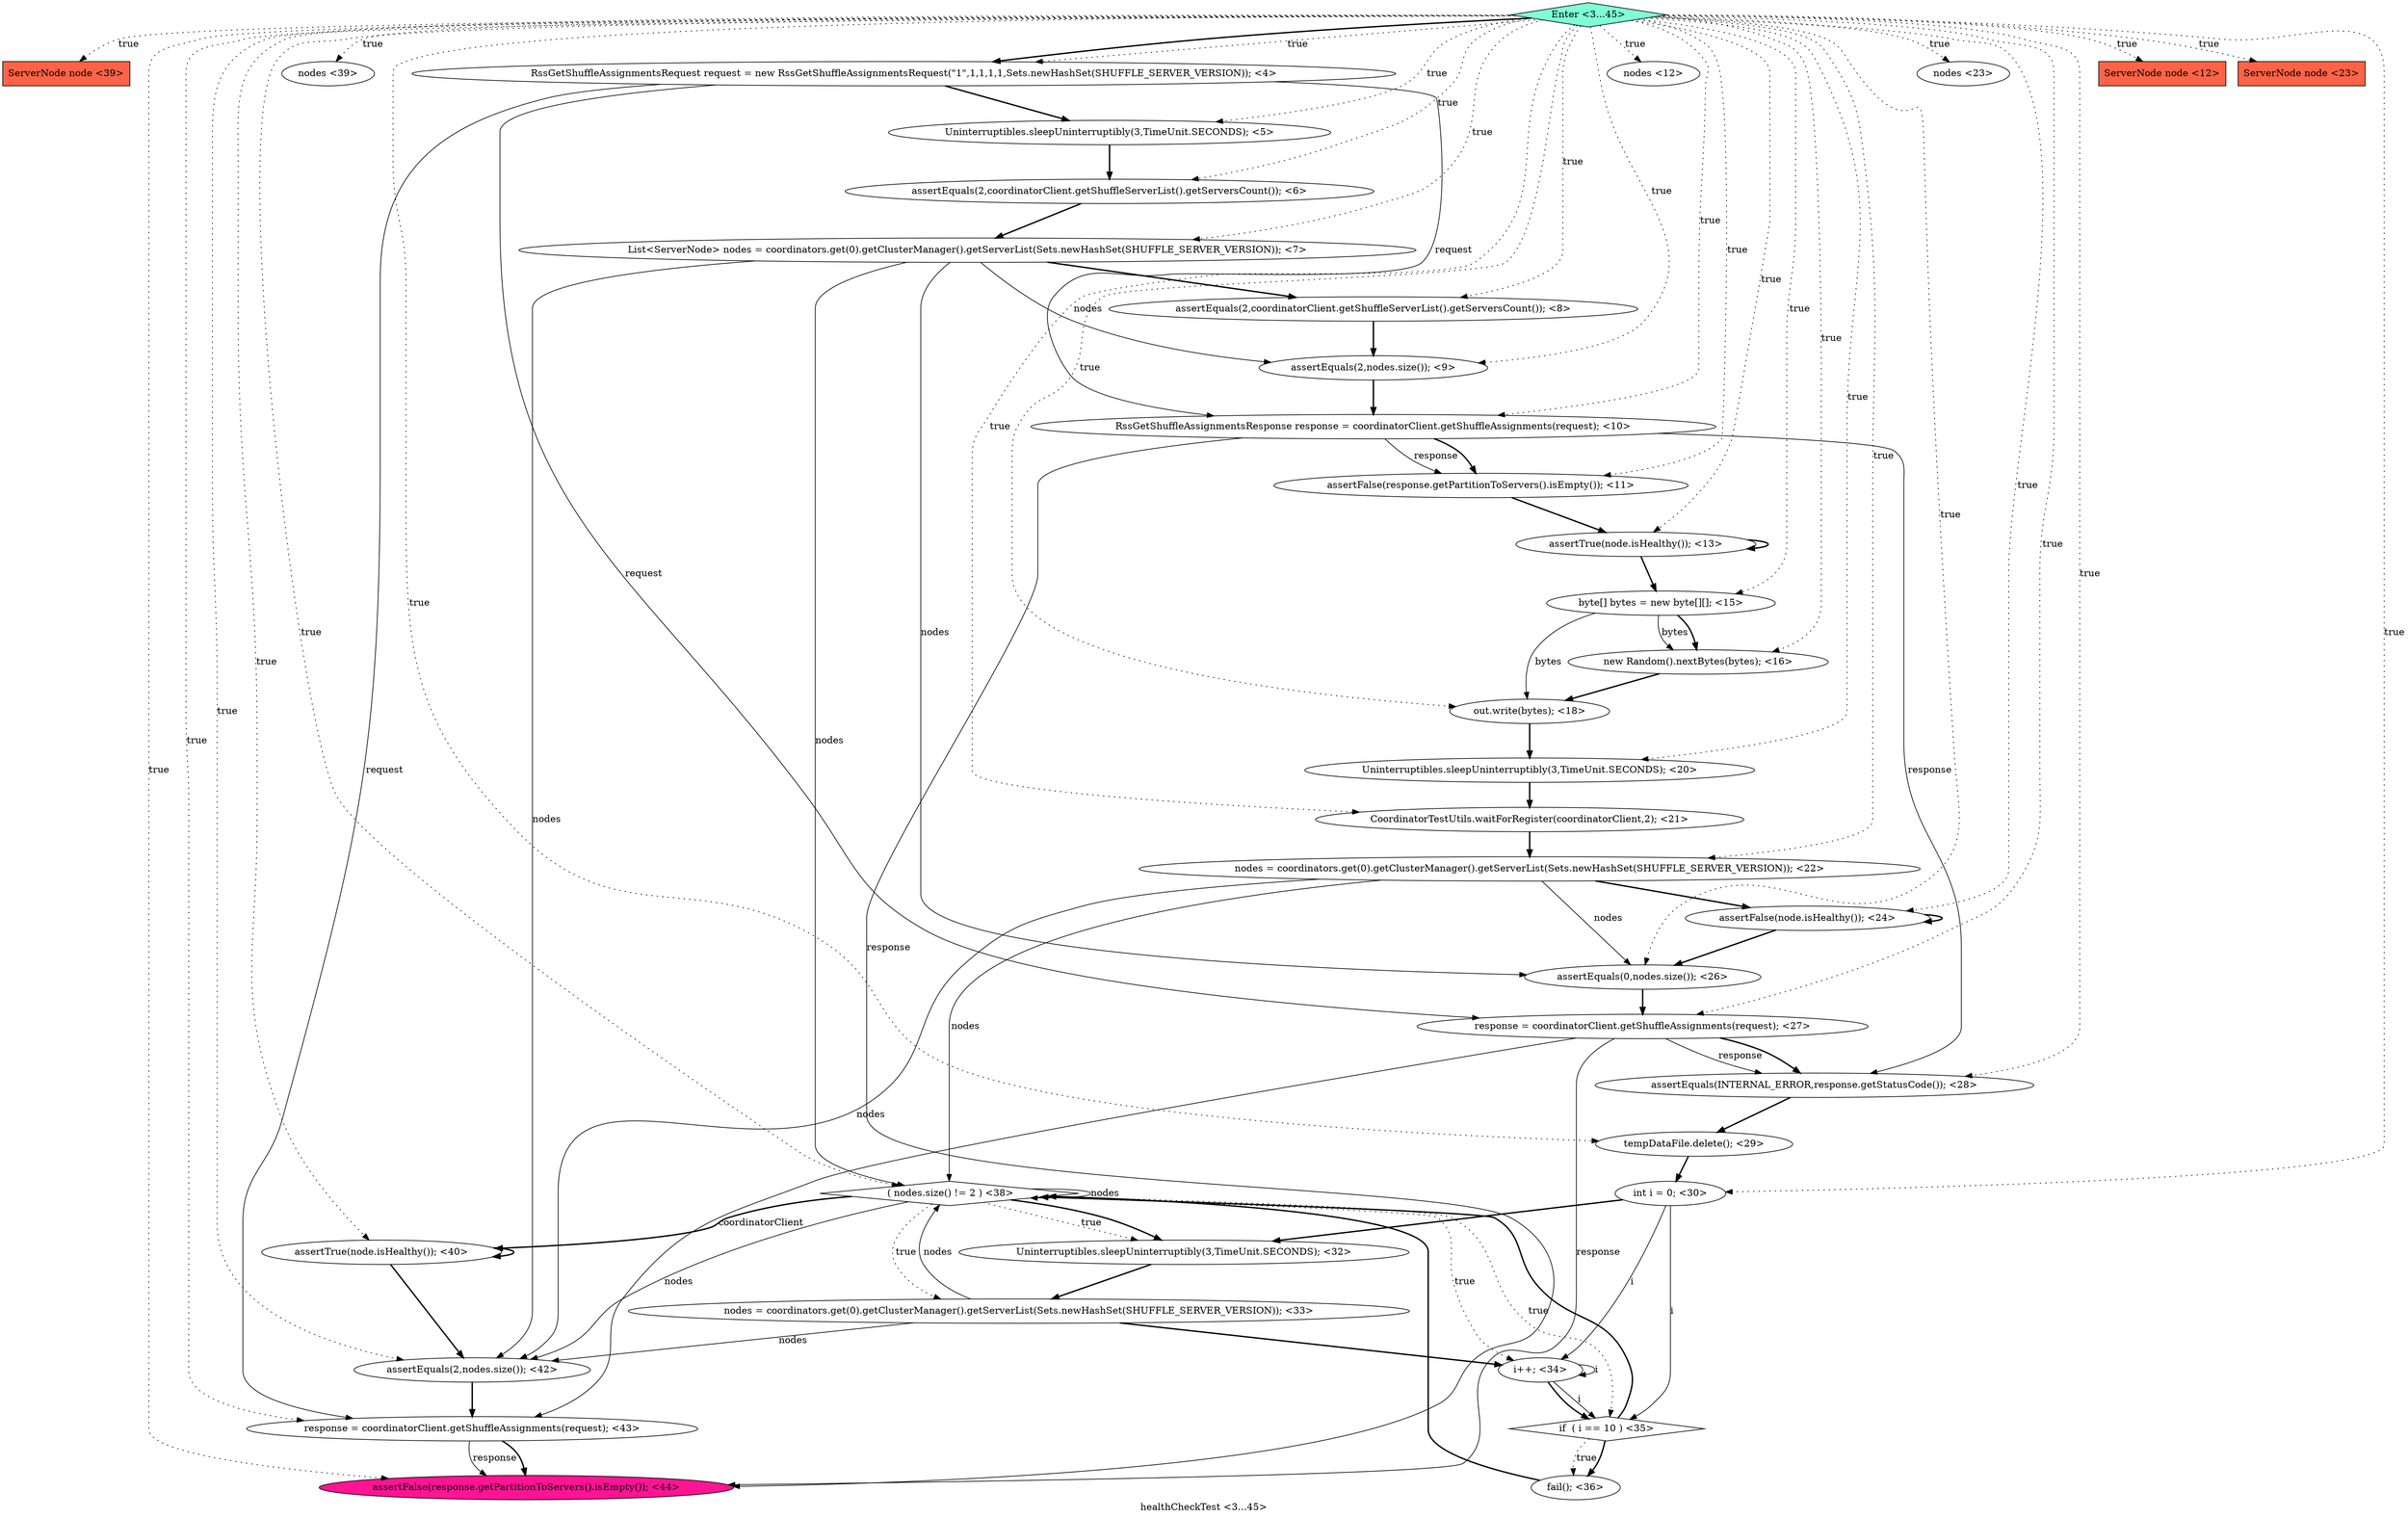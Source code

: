 digraph PDG {
label = "healthCheckTest <3...45>";
0.31 [style = filled, label = "ServerNode node <39>", fillcolor = tomato, shape = box];
0.1 [style = filled, label = "Uninterruptibles.sleepUninterruptibly(3,TimeUnit.SECONDS); <5>", fillcolor = white, shape = ellipse];
0.22 [style = filled, label = "assertEquals(INTERNAL_ERROR,response.getStatusCode()); <28>", fillcolor = white, shape = ellipse];
0.24 [style = filled, label = "int i = 0; <30>", fillcolor = white, shape = ellipse];
0.23 [style = filled, label = "tempDataFile.delete(); <29>", fillcolor = white, shape = ellipse];
0.15 [style = filled, label = "CoordinatorTestUtils.waitForRegister(coordinatorClient,2); <21>", fillcolor = white, shape = ellipse];
0.32 [style = filled, label = "nodes <39>", fillcolor = white, shape = ellipse];
0.28 [style = filled, label = "if  ( i == 10 ) <35>", fillcolor = white, shape = diamond];
0.19 [style = filled, label = "assertFalse(node.isHealthy()); <24>", fillcolor = white, shape = ellipse];
0.25 [style = filled, label = "Uninterruptibles.sleepUninterruptibly(3,TimeUnit.SECONDS); <32>", fillcolor = white, shape = ellipse];
0.14 [style = filled, label = "Uninterruptibles.sleepUninterruptibly(3,TimeUnit.SECONDS); <20>", fillcolor = white, shape = ellipse];
0.27 [style = filled, label = "i++; <34>", fillcolor = white, shape = ellipse];
0.35 [style = filled, label = "response = coordinatorClient.getShuffleAssignments(request); <43>", fillcolor = white, shape = ellipse];
0.16 [style = filled, label = "nodes = coordinators.get(0).getClusterManager().getServerList(Sets.newHashSet(SHUFFLE_SERVER_VERSION)); <22>", fillcolor = white, shape = ellipse];
0.29 [style = filled, label = "fail(); <36>", fillcolor = white, shape = ellipse];
0.30 [style = filled, label = " ( nodes.size() != 2 ) <38>", fillcolor = white, shape = diamond];
0.34 [style = filled, label = "assertEquals(2,nodes.size()); <42>", fillcolor = white, shape = ellipse];
0.20 [style = filled, label = "assertEquals(0,nodes.size()); <26>", fillcolor = white, shape = ellipse];
0.33 [style = filled, label = "assertTrue(node.isHealthy()); <40>", fillcolor = white, shape = ellipse];
0.6 [style = filled, label = "RssGetShuffleAssignmentsResponse response = coordinatorClient.getShuffleAssignments(request); <10>", fillcolor = white, shape = ellipse];
0.26 [style = filled, label = "nodes = coordinators.get(0).getClusterManager().getServerList(Sets.newHashSet(SHUFFLE_SERVER_VERSION)); <33>", fillcolor = white, shape = ellipse];
0.9 [style = filled, label = "nodes <12>", fillcolor = white, shape = ellipse];
0.11 [style = filled, label = "byte[] bytes = new byte[][]; <15>", fillcolor = white, shape = ellipse];
0.7 [style = filled, label = "assertFalse(response.getPartitionToServers().isEmpty()); <11>", fillcolor = white, shape = ellipse];
0.3 [style = filled, label = "List<ServerNode> nodes = coordinators.get(0).getClusterManager().getServerList(Sets.newHashSet(SHUFFLE_SERVER_VERSION)); <7>", fillcolor = white, shape = ellipse];
0.36 [style = filled, label = "assertFalse(response.getPartitionToServers().isEmpty()); <44>", fillcolor = deeppink, shape = ellipse];
0.37 [style = filled, label = "Enter <3...45>", fillcolor = aquamarine, shape = diamond];
0.5 [style = filled, label = "assertEquals(2,nodes.size()); <9>", fillcolor = white, shape = ellipse];
0.10 [style = filled, label = "assertTrue(node.isHealthy()); <13>", fillcolor = white, shape = ellipse];
0.13 [style = filled, label = "out.write(bytes); <18>", fillcolor = white, shape = ellipse];
0.12 [style = filled, label = "new Random().nextBytes(bytes); <16>", fillcolor = white, shape = ellipse];
0.18 [style = filled, label = "nodes <23>", fillcolor = white, shape = ellipse];
0.4 [style = filled, label = "assertEquals(2,coordinatorClient.getShuffleServerList().getServersCount()); <8>", fillcolor = white, shape = ellipse];
0.0 [style = filled, label = "RssGetShuffleAssignmentsRequest request = new RssGetShuffleAssignmentsRequest(\"1\",1,1,1,1,Sets.newHashSet(SHUFFLE_SERVER_VERSION)); <4>", fillcolor = white, shape = ellipse];
0.2 [style = filled, label = "assertEquals(2,coordinatorClient.getShuffleServerList().getServersCount()); <6>", fillcolor = white, shape = ellipse];
0.8 [style = filled, label = "ServerNode node <12>", fillcolor = tomato, shape = box];
0.17 [style = filled, label = "ServerNode node <23>", fillcolor = tomato, shape = box];
0.21 [style = filled, label = "response = coordinatorClient.getShuffleAssignments(request); <27>", fillcolor = white, shape = ellipse];
0.0 -> 0.1 [style = bold, label=""];
0.0 -> 0.6 [style = solid, label="request"];
0.0 -> 0.21 [style = solid, label="request"];
0.0 -> 0.35 [style = solid, label="request"];
0.1 -> 0.2 [style = bold, label=""];
0.2 -> 0.3 [style = bold, label=""];
0.3 -> 0.4 [style = bold, label=""];
0.3 -> 0.5 [style = solid, label="nodes"];
0.3 -> 0.20 [style = solid, label="nodes"];
0.3 -> 0.30 [style = solid, label="nodes"];
0.3 -> 0.34 [style = solid, label="nodes"];
0.4 -> 0.5 [style = bold, label=""];
0.5 -> 0.6 [style = bold, label=""];
0.6 -> 0.7 [style = solid, label="response"];
0.6 -> 0.7 [style = bold, label=""];
0.6 -> 0.22 [style = solid, label="response"];
0.6 -> 0.36 [style = solid, label="response"];
0.7 -> 0.10 [style = bold, label=""];
0.10 -> 0.10 [style = bold, label=""];
0.10 -> 0.11 [style = bold, label=""];
0.11 -> 0.12 [style = solid, label="bytes"];
0.11 -> 0.12 [style = bold, label=""];
0.11 -> 0.13 [style = solid, label="bytes"];
0.12 -> 0.13 [style = bold, label=""];
0.13 -> 0.14 [style = bold, label=""];
0.14 -> 0.15 [style = bold, label=""];
0.15 -> 0.16 [style = bold, label=""];
0.16 -> 0.19 [style = bold, label=""];
0.16 -> 0.20 [style = solid, label="nodes"];
0.16 -> 0.30 [style = solid, label="nodes"];
0.16 -> 0.34 [style = solid, label="nodes"];
0.19 -> 0.19 [style = bold, label=""];
0.19 -> 0.20 [style = bold, label=""];
0.20 -> 0.21 [style = bold, label=""];
0.21 -> 0.22 [style = solid, label="response"];
0.21 -> 0.22 [style = bold, label=""];
0.21 -> 0.35 [style = solid, label="coordinatorClient"];
0.21 -> 0.36 [style = solid, label="response"];
0.22 -> 0.23 [style = bold, label=""];
0.23 -> 0.24 [style = bold, label=""];
0.24 -> 0.25 [style = bold, label=""];
0.24 -> 0.27 [style = solid, label="i"];
0.24 -> 0.28 [style = solid, label="i"];
0.25 -> 0.26 [style = bold, label=""];
0.26 -> 0.27 [style = bold, label=""];
0.26 -> 0.30 [style = solid, label="nodes"];
0.26 -> 0.34 [style = solid, label="nodes"];
0.27 -> 0.27 [style = solid, label="i"];
0.27 -> 0.28 [style = solid, label="i"];
0.27 -> 0.28 [style = bold, label=""];
0.28 -> 0.29 [style = dotted, label="true"];
0.28 -> 0.29 [style = bold, label=""];
0.28 -> 0.30 [style = bold, label=""];
0.29 -> 0.30 [style = bold, label=""];
0.30 -> 0.25 [style = dotted, label="true"];
0.30 -> 0.25 [style = bold, label=""];
0.30 -> 0.26 [style = dotted, label="true"];
0.30 -> 0.27 [style = dotted, label="true"];
0.30 -> 0.28 [style = dotted, label="true"];
0.30 -> 0.30 [style = solid, label="nodes"];
0.30 -> 0.33 [style = bold, label=""];
0.30 -> 0.34 [style = solid, label="nodes"];
0.33 -> 0.33 [style = bold, label=""];
0.33 -> 0.34 [style = bold, label=""];
0.34 -> 0.35 [style = bold, label=""];
0.35 -> 0.36 [style = solid, label="response"];
0.35 -> 0.36 [style = bold, label=""];
0.37 -> 0.0 [style = dotted, label="true"];
0.37 -> 0.0 [style = bold, label=""];
0.37 -> 0.1 [style = dotted, label="true"];
0.37 -> 0.2 [style = dotted, label="true"];
0.37 -> 0.3 [style = dotted, label="true"];
0.37 -> 0.4 [style = dotted, label="true"];
0.37 -> 0.5 [style = dotted, label="true"];
0.37 -> 0.6 [style = dotted, label="true"];
0.37 -> 0.7 [style = dotted, label="true"];
0.37 -> 0.8 [style = dotted, label="true"];
0.37 -> 0.9 [style = dotted, label="true"];
0.37 -> 0.10 [style = dotted, label="true"];
0.37 -> 0.11 [style = dotted, label="true"];
0.37 -> 0.12 [style = dotted, label="true"];
0.37 -> 0.13 [style = dotted, label="true"];
0.37 -> 0.14 [style = dotted, label="true"];
0.37 -> 0.15 [style = dotted, label="true"];
0.37 -> 0.16 [style = dotted, label="true"];
0.37 -> 0.17 [style = dotted, label="true"];
0.37 -> 0.18 [style = dotted, label="true"];
0.37 -> 0.19 [style = dotted, label="true"];
0.37 -> 0.20 [style = dotted, label="true"];
0.37 -> 0.21 [style = dotted, label="true"];
0.37 -> 0.22 [style = dotted, label="true"];
0.37 -> 0.23 [style = dotted, label="true"];
0.37 -> 0.24 [style = dotted, label="true"];
0.37 -> 0.30 [style = dotted, label="true"];
0.37 -> 0.31 [style = dotted, label="true"];
0.37 -> 0.32 [style = dotted, label="true"];
0.37 -> 0.33 [style = dotted, label="true"];
0.37 -> 0.34 [style = dotted, label="true"];
0.37 -> 0.35 [style = dotted, label="true"];
0.37 -> 0.36 [style = dotted, label="true"];
}
